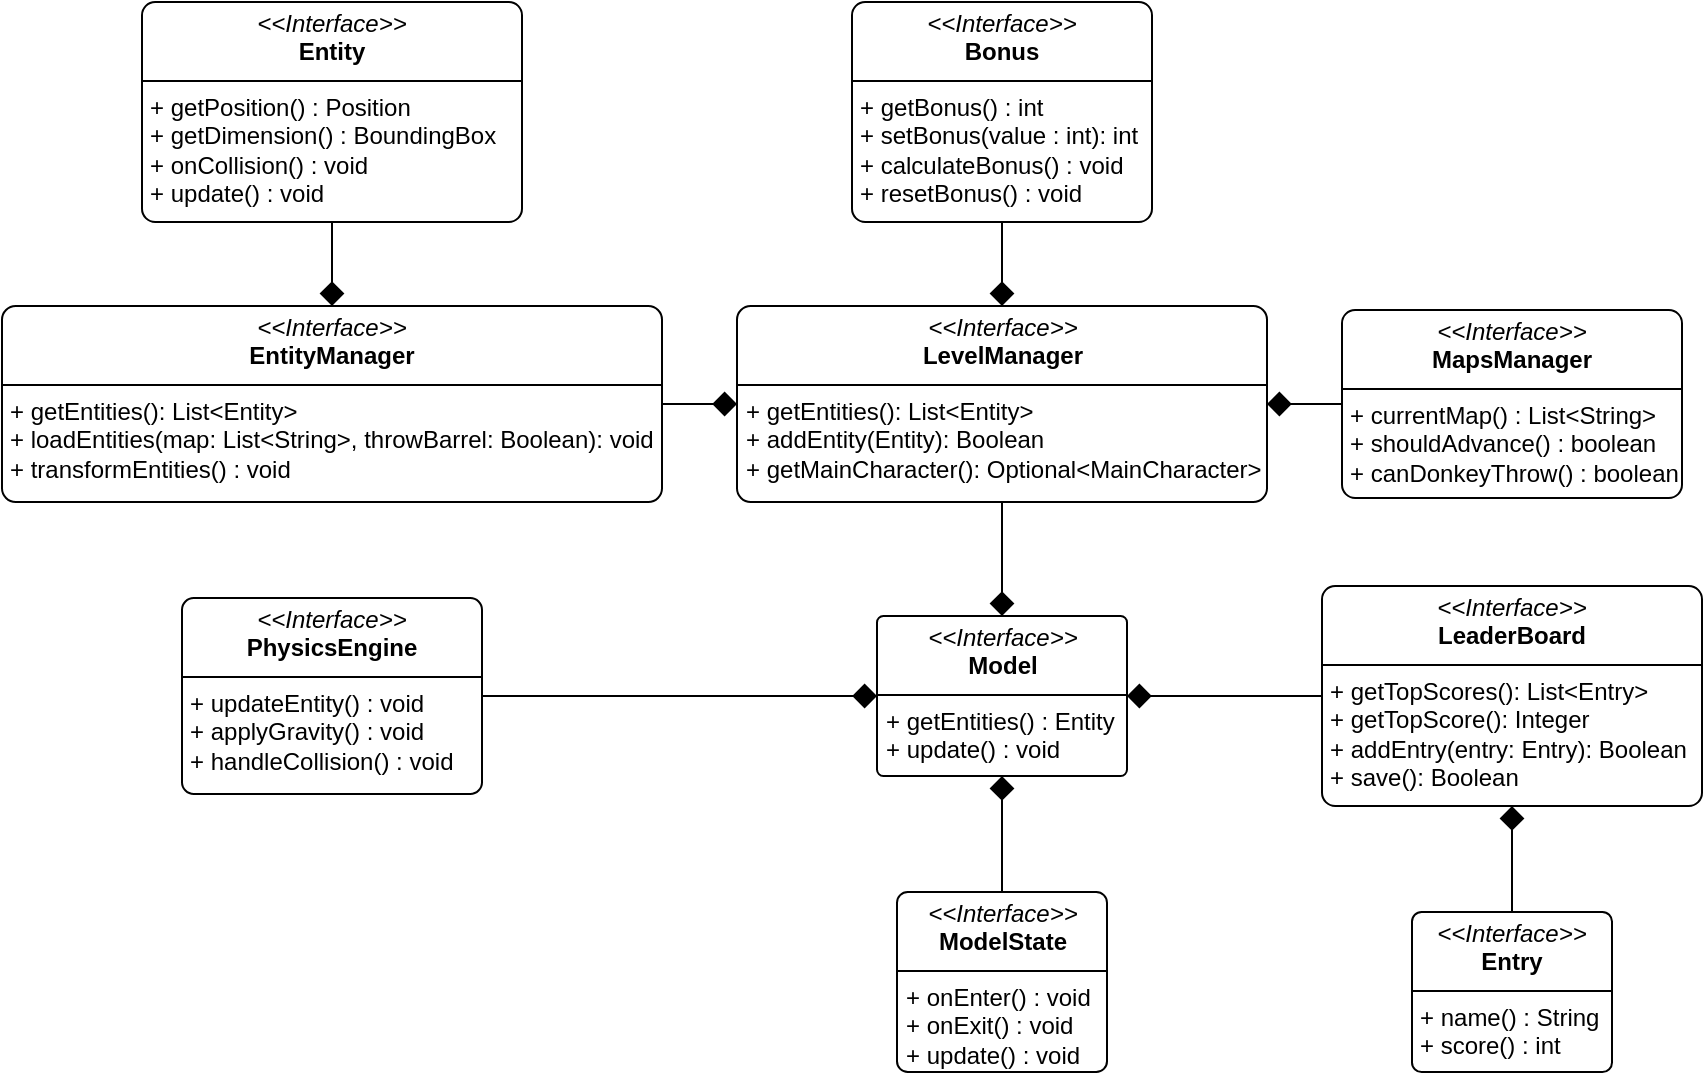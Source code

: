 <mxfile version="27.2.0">
  <diagram name="Pagina-1" id="0Y0WNs-yQkJqN_bYYXhA">
    <mxGraphModel dx="4203" dy="2186" grid="1" gridSize="10" guides="1" tooltips="1" connect="1" arrows="1" fold="1" page="1" pageScale="1" pageWidth="827" pageHeight="1169" math="0" shadow="0">
      <root>
        <mxCell id="0" />
        <mxCell id="1" parent="0" />
        <mxCell id="vz15OmOkXOloLzdPHNXc-1" value="&lt;p style=&quot;margin:0px;margin-top:4px;text-align:center;&quot;&gt;&lt;i&gt;&amp;lt;&amp;lt;Interface&amp;gt;&amp;gt;&lt;/i&gt;&lt;br&gt;&lt;b&gt;Model&lt;/b&gt;&lt;/p&gt;&lt;hr size=&quot;1&quot; style=&quot;border-style:solid;&quot;&gt;&lt;p style=&quot;margin:0px;margin-left:4px;&quot;&gt;+ getEntities() : Entity&lt;/p&gt;&lt;p style=&quot;margin:0px;margin-left:4px;&quot;&gt;+ update() : void&lt;/p&gt;" style="verticalAlign=top;align=left;overflow=fill;html=1;whiteSpace=wrap;rounded=1;arcSize=4;" vertex="1" parent="1">
          <mxGeometry x="-1228.5" y="-545" width="125" height="80" as="geometry" />
        </mxCell>
        <mxCell id="vz15OmOkXOloLzdPHNXc-20" style="edgeStyle=orthogonalEdgeStyle;rounded=0;orthogonalLoop=1;jettySize=auto;html=1;exitX=0;exitY=0.5;exitDx=0;exitDy=0;entryX=1;entryY=0.5;entryDx=0;entryDy=0;endSize=10;endArrow=diamond;endFill=1;" edge="1" parent="1" source="vz15OmOkXOloLzdPHNXc-2" target="vz15OmOkXOloLzdPHNXc-1">
          <mxGeometry relative="1" as="geometry" />
        </mxCell>
        <mxCell id="vz15OmOkXOloLzdPHNXc-2" value="&lt;p style=&quot;margin:0px;margin-top:4px;text-align:center;&quot;&gt;&lt;i&gt;&amp;lt;&amp;lt;Interface&amp;gt;&amp;gt;&lt;/i&gt;&lt;br&gt;&lt;b&gt;LeaderBoard&lt;/b&gt;&lt;/p&gt;&lt;hr size=&quot;1&quot; style=&quot;border-style:solid;&quot;&gt;&lt;p style=&quot;margin:0px;margin-left:4px;&quot;&gt;+ getTopScores(): List&amp;lt;Entry&amp;gt;&lt;br&gt;+ getTopScore(): Integer&lt;/p&gt;&lt;p style=&quot;margin:0px;margin-left:4px;&quot;&gt;+ addEntry(entry: Entry): Boolean&lt;/p&gt;&lt;p style=&quot;margin:0px;margin-left:4px;&quot;&gt;+ save(): Boolean&lt;/p&gt;" style="verticalAlign=top;align=left;overflow=fill;html=1;whiteSpace=wrap;rounded=1;arcSize=6;" vertex="1" parent="1">
          <mxGeometry x="-1006" y="-560" width="190" height="110" as="geometry" />
        </mxCell>
        <mxCell id="vz15OmOkXOloLzdPHNXc-22" style="edgeStyle=orthogonalEdgeStyle;rounded=0;orthogonalLoop=1;jettySize=auto;html=1;exitX=0.5;exitY=0;exitDx=0;exitDy=0;entryX=0.5;entryY=1;entryDx=0;entryDy=0;endSize=10;endArrow=diamond;endFill=1;" edge="1" parent="1" source="vz15OmOkXOloLzdPHNXc-3" target="vz15OmOkXOloLzdPHNXc-1">
          <mxGeometry relative="1" as="geometry" />
        </mxCell>
        <mxCell id="vz15OmOkXOloLzdPHNXc-3" value="&lt;p style=&quot;margin:0px;margin-top:4px;text-align:center;&quot;&gt;&lt;i&gt;&amp;lt;&amp;lt;Interface&amp;gt;&amp;gt;&lt;/i&gt;&lt;br&gt;&lt;b&gt;ModelState&lt;/b&gt;&lt;/p&gt;&lt;hr size=&quot;1&quot; style=&quot;border-style:solid;&quot;&gt;&lt;p style=&quot;margin:0px;margin-left:4px;&quot;&gt;+ onEnter() : void&lt;/p&gt;&lt;p style=&quot;margin:0px;margin-left:4px;&quot;&gt;+ onExit() : void&lt;/p&gt;&lt;p style=&quot;margin:0px;margin-left:4px;&quot;&gt;+ update() : void&lt;/p&gt;" style="verticalAlign=top;align=left;overflow=fill;html=1;whiteSpace=wrap;rounded=1;arcSize=6;" vertex="1" parent="1">
          <mxGeometry x="-1218.5" y="-407" width="105" height="90" as="geometry" />
        </mxCell>
        <mxCell id="vz15OmOkXOloLzdPHNXc-19" style="edgeStyle=orthogonalEdgeStyle;rounded=0;orthogonalLoop=1;jettySize=auto;html=1;exitX=0.5;exitY=1;exitDx=0;exitDy=0;entryX=0.5;entryY=0;entryDx=0;entryDy=0;endSize=10;endArrow=diamond;endFill=1;" edge="1" parent="1" source="vz15OmOkXOloLzdPHNXc-14" target="vz15OmOkXOloLzdPHNXc-15">
          <mxGeometry relative="1" as="geometry" />
        </mxCell>
        <mxCell id="vz15OmOkXOloLzdPHNXc-14" value="&lt;p style=&quot;margin:0px;margin-top:4px;text-align:center;&quot;&gt;&lt;i&gt;&amp;lt;&amp;lt;Interface&amp;gt;&amp;gt;&lt;/i&gt;&lt;br&gt;&lt;b&gt;Entity&lt;/b&gt;&lt;/p&gt;&lt;hr size=&quot;1&quot; style=&quot;border-style:solid;&quot;&gt;&lt;p style=&quot;margin:0px;margin-left:4px;&quot;&gt;+ getPosition() : Position&lt;/p&gt;&lt;p style=&quot;margin:0px;margin-left:4px;&quot;&gt;+ getDimension() : BoundingBox&lt;/p&gt;&lt;p style=&quot;margin:0px;margin-left:4px;&quot;&gt;+ onCollision() : void&lt;/p&gt;&lt;p style=&quot;margin:0px;margin-left:4px;&quot;&gt;+ update() : void&lt;/p&gt;" style="verticalAlign=top;align=left;overflow=fill;html=1;whiteSpace=wrap;rounded=1;arcSize=6;" vertex="1" parent="1">
          <mxGeometry x="-1596" y="-852" width="190" height="110" as="geometry" />
        </mxCell>
        <mxCell id="vz15OmOkXOloLzdPHNXc-18" value="" style="edgeStyle=orthogonalEdgeStyle;rounded=0;orthogonalLoop=1;jettySize=auto;html=1;endSize=10;endArrow=diamond;endFill=1;" edge="1" parent="1" source="vz15OmOkXOloLzdPHNXc-15" target="vz15OmOkXOloLzdPHNXc-16">
          <mxGeometry relative="1" as="geometry" />
        </mxCell>
        <mxCell id="vz15OmOkXOloLzdPHNXc-15" value="&lt;p style=&quot;margin:0px;margin-top:4px;text-align:center;&quot;&gt;&lt;i&gt;&amp;lt;&amp;lt;Interface&amp;gt;&amp;gt;&lt;/i&gt;&lt;br&gt;&lt;b&gt;EntityManager&lt;/b&gt;&lt;/p&gt;&lt;hr size=&quot;1&quot; style=&quot;border-style:solid;&quot;&gt;&lt;p style=&quot;margin:0px;margin-left:4px;&quot;&gt;+ getEntities(): List&amp;lt;Entity&amp;gt;&lt;br&gt;&lt;/p&gt;&lt;p style=&quot;margin:0px;margin-left:4px;&quot;&gt;+ loadEntities(map: List&amp;lt;String&amp;gt;, throwBarrel: Boolean): void&lt;/p&gt;&lt;p style=&quot;margin:0px;margin-left:4px;&quot;&gt;+ transformEntities() : void&lt;/p&gt;" style="verticalAlign=top;align=left;overflow=fill;html=1;whiteSpace=wrap;rounded=1;arcSize=7;" vertex="1" parent="1">
          <mxGeometry x="-1666" y="-700" width="330" height="98" as="geometry" />
        </mxCell>
        <mxCell id="vz15OmOkXOloLzdPHNXc-17" style="edgeStyle=orthogonalEdgeStyle;rounded=0;orthogonalLoop=1;jettySize=auto;html=1;exitX=0.5;exitY=1;exitDx=0;exitDy=0;entryX=0.5;entryY=0;entryDx=0;entryDy=0;endSize=10;endArrow=diamond;endFill=1;" edge="1" parent="1" source="vz15OmOkXOloLzdPHNXc-16" target="vz15OmOkXOloLzdPHNXc-1">
          <mxGeometry relative="1" as="geometry" />
        </mxCell>
        <mxCell id="vz15OmOkXOloLzdPHNXc-16" value="&lt;p style=&quot;margin:0px;margin-top:4px;text-align:center;&quot;&gt;&lt;i&gt;&amp;lt;&amp;lt;Interface&amp;gt;&amp;gt;&lt;/i&gt;&lt;br&gt;&lt;b&gt;LevelManager&lt;/b&gt;&lt;/p&gt;&lt;hr size=&quot;1&quot; style=&quot;border-style:solid;&quot;&gt;&lt;p style=&quot;margin:0px;margin-left:4px;&quot;&gt;+ getEntities(): List&amp;lt;Entity&amp;gt;&lt;br&gt;+ addEntity(Entity): Boolean&lt;/p&gt;&lt;p style=&quot;margin:0px;margin-left:4px;&quot;&gt;+ getMainCharacter(): Optional&amp;lt;MainCharacter&amp;gt;&lt;/p&gt;" style="verticalAlign=top;align=left;overflow=fill;html=1;whiteSpace=wrap;rounded=1;arcSize=7;" vertex="1" parent="1">
          <mxGeometry x="-1298.5" y="-700" width="265" height="98" as="geometry" />
        </mxCell>
        <mxCell id="vz15OmOkXOloLzdPHNXc-24" style="edgeStyle=orthogonalEdgeStyle;rounded=0;orthogonalLoop=1;jettySize=auto;html=1;exitX=0.5;exitY=1;exitDx=0;exitDy=0;entryX=0.5;entryY=0;entryDx=0;entryDy=0;endSize=10;endArrow=diamond;endFill=1;" edge="1" parent="1" source="vz15OmOkXOloLzdPHNXc-23" target="vz15OmOkXOloLzdPHNXc-16">
          <mxGeometry relative="1" as="geometry" />
        </mxCell>
        <mxCell id="vz15OmOkXOloLzdPHNXc-23" value="&lt;p style=&quot;margin:0px;margin-top:4px;text-align:center;&quot;&gt;&lt;i&gt;&amp;lt;&amp;lt;Interface&amp;gt;&amp;gt;&lt;/i&gt;&lt;br&gt;&lt;b&gt;Bonus&lt;/b&gt;&lt;/p&gt;&lt;hr size=&quot;1&quot; style=&quot;border-style:solid;&quot;&gt;&lt;p style=&quot;margin:0px;margin-left:4px;&quot;&gt;+ getBonus() : int&lt;/p&gt;&lt;p style=&quot;margin:0px;margin-left:4px;&quot;&gt;+ setBonus(value : int): int&lt;/p&gt;&lt;p style=&quot;margin:0px;margin-left:4px;&quot;&gt;+ calculateBonus() : void&lt;/p&gt;&lt;p style=&quot;margin:0px;margin-left:4px;&quot;&gt;+ resetBonus() : void&lt;/p&gt;" style="verticalAlign=top;align=left;overflow=fill;html=1;whiteSpace=wrap;rounded=1;arcSize=6;" vertex="1" parent="1">
          <mxGeometry x="-1241" y="-852" width="150" height="110" as="geometry" />
        </mxCell>
        <mxCell id="vz15OmOkXOloLzdPHNXc-26" style="edgeStyle=orthogonalEdgeStyle;rounded=0;orthogonalLoop=1;jettySize=auto;html=1;exitX=1;exitY=0.5;exitDx=0;exitDy=0;entryX=0;entryY=0.5;entryDx=0;entryDy=0;endSize=10;endArrow=diamond;endFill=1;" edge="1" parent="1" source="vz15OmOkXOloLzdPHNXc-25" target="vz15OmOkXOloLzdPHNXc-1">
          <mxGeometry relative="1" as="geometry" />
        </mxCell>
        <mxCell id="vz15OmOkXOloLzdPHNXc-25" value="&lt;p style=&quot;margin:0px;margin-top:4px;text-align:center;&quot;&gt;&lt;i&gt;&amp;lt;&amp;lt;Interface&amp;gt;&amp;gt;&lt;/i&gt;&lt;br&gt;&lt;b&gt;PhysicsEngine&lt;/b&gt;&lt;/p&gt;&lt;hr size=&quot;1&quot; style=&quot;border-style:solid;&quot;&gt;&lt;p style=&quot;margin:0px;margin-left:4px;&quot;&gt;+ updateEntity() : void&lt;/p&gt;&lt;p style=&quot;margin:0px;margin-left:4px;&quot;&gt;+ applyGravity() : void&lt;/p&gt;&lt;p style=&quot;margin:0px;margin-left:4px;&quot;&gt;+ handleCollision() : void&lt;/p&gt;&lt;p style=&quot;margin:0px;margin-left:4px;&quot;&gt;&lt;br&gt;&lt;/p&gt;" style="verticalAlign=top;align=left;overflow=fill;html=1;whiteSpace=wrap;rounded=1;arcSize=6;" vertex="1" parent="1">
          <mxGeometry x="-1576" y="-554" width="150" height="98" as="geometry" />
        </mxCell>
        <mxCell id="vz15OmOkXOloLzdPHNXc-28" style="edgeStyle=orthogonalEdgeStyle;rounded=0;orthogonalLoop=1;jettySize=auto;html=1;exitX=0.5;exitY=0;exitDx=0;exitDy=0;entryX=0.5;entryY=1;entryDx=0;entryDy=0;endSize=10;endArrow=diamond;endFill=1;" edge="1" parent="1" source="vz15OmOkXOloLzdPHNXc-27" target="vz15OmOkXOloLzdPHNXc-2">
          <mxGeometry relative="1" as="geometry" />
        </mxCell>
        <mxCell id="vz15OmOkXOloLzdPHNXc-27" value="&lt;p style=&quot;margin:0px;margin-top:4px;text-align:center;&quot;&gt;&lt;i&gt;&amp;lt;&amp;lt;Interface&amp;gt;&amp;gt;&lt;/i&gt;&lt;br&gt;&lt;b&gt;Entry&lt;/b&gt;&lt;/p&gt;&lt;hr size=&quot;1&quot; style=&quot;border-style:solid;&quot;&gt;&lt;p style=&quot;margin:0px;margin-left:4px;&quot;&gt;+ name() : String&lt;/p&gt;&lt;p style=&quot;margin:0px;margin-left:4px;&quot;&gt;+ score() : int&lt;/p&gt;" style="verticalAlign=top;align=left;overflow=fill;html=1;whiteSpace=wrap;rounded=1;arcSize=6;" vertex="1" parent="1">
          <mxGeometry x="-961" y="-397" width="100" height="80" as="geometry" />
        </mxCell>
        <mxCell id="vz15OmOkXOloLzdPHNXc-30" style="edgeStyle=orthogonalEdgeStyle;rounded=0;orthogonalLoop=1;jettySize=auto;html=1;exitX=0;exitY=0.5;exitDx=0;exitDy=0;entryX=1;entryY=0.5;entryDx=0;entryDy=0;endSize=10;endArrow=diamond;endFill=1;" edge="1" parent="1" source="vz15OmOkXOloLzdPHNXc-29" target="vz15OmOkXOloLzdPHNXc-16">
          <mxGeometry relative="1" as="geometry" />
        </mxCell>
        <mxCell id="vz15OmOkXOloLzdPHNXc-29" value="&lt;p style=&quot;margin:0px;margin-top:4px;text-align:center;&quot;&gt;&lt;i&gt;&amp;lt;&amp;lt;Interface&amp;gt;&amp;gt;&lt;/i&gt;&lt;br&gt;&lt;b&gt;MapsManager&lt;/b&gt;&lt;/p&gt;&lt;hr size=&quot;1&quot; style=&quot;border-style:solid;&quot;&gt;&lt;p style=&quot;margin:0px;margin-left:4px;&quot;&gt;+ currentMap() : List&amp;lt;String&amp;gt;&lt;/p&gt;&lt;p style=&quot;margin:0px;margin-left:4px;&quot;&gt;+ shouldAdvance() : boolean&lt;/p&gt;&lt;p style=&quot;margin:0px;margin-left:4px;&quot;&gt;+ canDonkeyThrow() : boolean&lt;/p&gt;" style="verticalAlign=top;align=left;overflow=fill;html=1;whiteSpace=wrap;rounded=1;arcSize=7;" vertex="1" parent="1">
          <mxGeometry x="-996" y="-698" width="170" height="94" as="geometry" />
        </mxCell>
      </root>
    </mxGraphModel>
  </diagram>
</mxfile>
